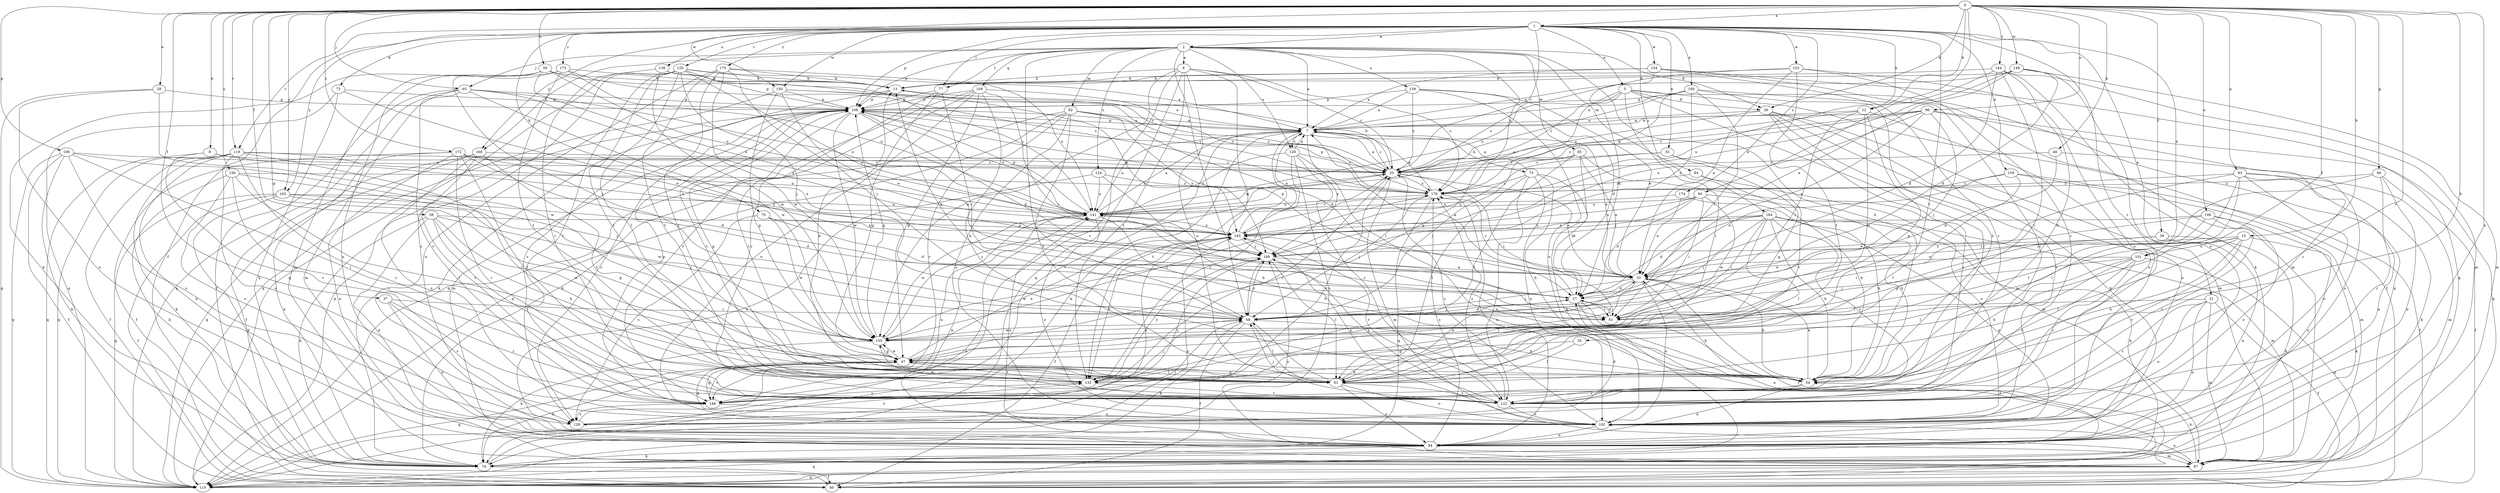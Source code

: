 strict digraph  {
0;
1;
2;
5;
6;
7;
8;
10;
12;
13;
20;
26;
27;
28;
31;
32;
33;
35;
37;
38;
39;
40;
46;
47;
48;
50;
54;
60;
61;
65;
68;
70;
72;
73;
74;
77;
81;
82;
84;
85;
87;
93;
94;
96;
100;
101;
102;
106;
108;
109;
115;
119;
120;
122;
124;
128;
129;
135;
138;
139;
141;
144;
148;
149;
150;
153;
154;
155;
156;
159;
160;
162;
163;
164;
166;
169;
172;
173;
174;
175;
176;
0 -> 1  [label=a];
0 -> 8  [label=b];
0 -> 10  [label=b];
0 -> 12  [label=b];
0 -> 26  [label=d];
0 -> 28  [label=e];
0 -> 35  [label=f];
0 -> 37  [label=f];
0 -> 38  [label=f];
0 -> 39  [label=f];
0 -> 46  [label=g];
0 -> 47  [label=g];
0 -> 48  [label=h];
0 -> 50  [label=h];
0 -> 54  [label=h];
0 -> 60  [label=i];
0 -> 65  [label=j];
0 -> 93  [label=n];
0 -> 94  [label=n];
0 -> 96  [label=o];
0 -> 100  [label=o];
0 -> 106  [label=p];
0 -> 119  [label=r];
0 -> 144  [label=v];
0 -> 148  [label=v];
0 -> 149  [label=w];
0 -> 150  [label=w];
0 -> 156  [label=x];
0 -> 163  [label=y];
0 -> 172  [label=z];
1 -> 2  [label=a];
1 -> 5  [label=a];
1 -> 12  [label=b];
1 -> 20  [label=c];
1 -> 31  [label=e];
1 -> 32  [label=e];
1 -> 40  [label=f];
1 -> 70  [label=k];
1 -> 72  [label=k];
1 -> 77  [label=l];
1 -> 101  [label=o];
1 -> 108  [label=p];
1 -> 119  [label=r];
1 -> 120  [label=r];
1 -> 122  [label=r];
1 -> 135  [label=t];
1 -> 138  [label=u];
1 -> 150  [label=w];
1 -> 153  [label=w];
1 -> 154  [label=w];
1 -> 159  [label=x];
1 -> 160  [label=x];
1 -> 163  [label=y];
1 -> 164  [label=y];
1 -> 166  [label=y];
1 -> 173  [label=z];
1 -> 174  [label=z];
1 -> 175  [label=z];
2 -> 6  [label=a];
2 -> 7  [label=a];
2 -> 26  [label=d];
2 -> 54  [label=h];
2 -> 65  [label=j];
2 -> 68  [label=j];
2 -> 77  [label=l];
2 -> 82  [label=m];
2 -> 84  [label=m];
2 -> 85  [label=m];
2 -> 108  [label=p];
2 -> 109  [label=q];
2 -> 124  [label=s];
2 -> 128  [label=s];
2 -> 139  [label=u];
2 -> 166  [label=y];
2 -> 169  [label=y];
2 -> 176  [label=z];
5 -> 20  [label=c];
5 -> 26  [label=d];
5 -> 40  [label=f];
5 -> 47  [label=g];
5 -> 81  [label=l];
5 -> 115  [label=q];
5 -> 122  [label=r];
5 -> 141  [label=u];
6 -> 13  [label=b];
6 -> 20  [label=c];
6 -> 68  [label=j];
6 -> 81  [label=l];
6 -> 115  [label=q];
6 -> 135  [label=t];
6 -> 148  [label=v];
6 -> 155  [label=w];
6 -> 176  [label=z];
7 -> 20  [label=c];
7 -> 33  [label=e];
7 -> 73  [label=k];
7 -> 74  [label=k];
7 -> 108  [label=p];
7 -> 128  [label=s];
7 -> 135  [label=t];
7 -> 141  [label=u];
7 -> 148  [label=v];
7 -> 169  [label=y];
8 -> 20  [label=c];
8 -> 115  [label=q];
8 -> 148  [label=v];
8 -> 162  [label=x];
10 -> 33  [label=e];
10 -> 54  [label=h];
10 -> 74  [label=k];
10 -> 81  [label=l];
10 -> 101  [label=o];
10 -> 148  [label=v];
10 -> 155  [label=w];
12 -> 7  [label=a];
12 -> 20  [label=c];
12 -> 47  [label=g];
12 -> 61  [label=i];
12 -> 102  [label=o];
12 -> 155  [label=w];
13 -> 108  [label=p];
13 -> 129  [label=s];
13 -> 162  [label=x];
20 -> 7  [label=a];
20 -> 13  [label=b];
20 -> 33  [label=e];
20 -> 61  [label=i];
20 -> 87  [label=m];
20 -> 135  [label=t];
20 -> 141  [label=u];
20 -> 176  [label=z];
26 -> 7  [label=a];
26 -> 20  [label=c];
26 -> 74  [label=k];
26 -> 87  [label=m];
26 -> 94  [label=n];
26 -> 102  [label=o];
26 -> 129  [label=s];
27 -> 7  [label=a];
27 -> 40  [label=f];
27 -> 54  [label=h];
27 -> 61  [label=i];
27 -> 68  [label=j];
28 -> 94  [label=n];
28 -> 108  [label=p];
28 -> 115  [label=q];
28 -> 155  [label=w];
31 -> 40  [label=f];
31 -> 61  [label=i];
31 -> 87  [label=m];
31 -> 94  [label=n];
31 -> 102  [label=o];
31 -> 122  [label=r];
32 -> 20  [label=c];
32 -> 47  [label=g];
32 -> 135  [label=t];
32 -> 169  [label=y];
33 -> 27  [label=d];
33 -> 40  [label=f];
33 -> 54  [label=h];
33 -> 68  [label=j];
33 -> 81  [label=l];
33 -> 102  [label=o];
33 -> 108  [label=p];
33 -> 176  [label=z];
35 -> 47  [label=g];
35 -> 81  [label=l];
37 -> 61  [label=i];
37 -> 94  [label=n];
37 -> 122  [label=r];
37 -> 148  [label=v];
38 -> 54  [label=h];
38 -> 68  [label=j];
38 -> 74  [label=k];
38 -> 94  [label=n];
38 -> 122  [label=r];
38 -> 155  [label=w];
38 -> 162  [label=x];
39 -> 61  [label=i];
39 -> 74  [label=k];
39 -> 94  [label=n];
39 -> 169  [label=y];
46 -> 40  [label=f];
46 -> 61  [label=i];
46 -> 94  [label=n];
46 -> 122  [label=r];
46 -> 176  [label=z];
47 -> 54  [label=h];
47 -> 74  [label=k];
47 -> 81  [label=l];
47 -> 115  [label=q];
47 -> 135  [label=t];
47 -> 148  [label=v];
47 -> 155  [label=w];
47 -> 162  [label=x];
48 -> 20  [label=c];
48 -> 27  [label=d];
48 -> 102  [label=o];
50 -> 13  [label=b];
50 -> 20  [label=c];
50 -> 68  [label=j];
50 -> 74  [label=k];
50 -> 141  [label=u];
50 -> 162  [label=x];
54 -> 33  [label=e];
54 -> 94  [label=n];
54 -> 122  [label=r];
54 -> 162  [label=x];
60 -> 27  [label=d];
60 -> 54  [label=h];
60 -> 61  [label=i];
60 -> 141  [label=u];
60 -> 155  [label=w];
60 -> 162  [label=x];
60 -> 169  [label=y];
61 -> 27  [label=d];
65 -> 40  [label=f];
65 -> 87  [label=m];
65 -> 108  [label=p];
65 -> 115  [label=q];
65 -> 141  [label=u];
65 -> 148  [label=v];
65 -> 155  [label=w];
65 -> 169  [label=y];
68 -> 13  [label=b];
68 -> 27  [label=d];
68 -> 40  [label=f];
68 -> 54  [label=h];
68 -> 74  [label=k];
68 -> 81  [label=l];
68 -> 155  [label=w];
68 -> 169  [label=y];
70 -> 27  [label=d];
70 -> 129  [label=s];
70 -> 155  [label=w];
70 -> 162  [label=x];
72 -> 33  [label=e];
72 -> 74  [label=k];
72 -> 108  [label=p];
72 -> 115  [label=q];
73 -> 7  [label=a];
73 -> 27  [label=d];
73 -> 54  [label=h];
73 -> 81  [label=l];
73 -> 102  [label=o];
73 -> 122  [label=r];
73 -> 176  [label=z];
74 -> 40  [label=f];
74 -> 162  [label=x];
77 -> 47  [label=g];
77 -> 61  [label=i];
77 -> 108  [label=p];
77 -> 122  [label=r];
81 -> 13  [label=b];
81 -> 33  [label=e];
81 -> 47  [label=g];
81 -> 68  [label=j];
81 -> 94  [label=n];
81 -> 102  [label=o];
81 -> 122  [label=r];
82 -> 7  [label=a];
82 -> 27  [label=d];
82 -> 54  [label=h];
82 -> 74  [label=k];
82 -> 102  [label=o];
82 -> 115  [label=q];
82 -> 148  [label=v];
82 -> 169  [label=y];
84 -> 54  [label=h];
84 -> 102  [label=o];
84 -> 176  [label=z];
85 -> 20  [label=c];
85 -> 33  [label=e];
85 -> 68  [label=j];
85 -> 74  [label=k];
85 -> 87  [label=m];
85 -> 135  [label=t];
87 -> 54  [label=h];
87 -> 102  [label=o];
87 -> 115  [label=q];
87 -> 169  [label=y];
93 -> 68  [label=j];
93 -> 74  [label=k];
93 -> 81  [label=l];
93 -> 87  [label=m];
93 -> 94  [label=n];
93 -> 102  [label=o];
93 -> 135  [label=t];
93 -> 176  [label=z];
94 -> 74  [label=k];
94 -> 87  [label=m];
94 -> 115  [label=q];
94 -> 141  [label=u];
94 -> 176  [label=z];
96 -> 7  [label=a];
96 -> 20  [label=c];
96 -> 33  [label=e];
96 -> 68  [label=j];
96 -> 115  [label=q];
96 -> 122  [label=r];
96 -> 162  [label=x];
96 -> 176  [label=z];
100 -> 33  [label=e];
100 -> 47  [label=g];
100 -> 94  [label=n];
100 -> 102  [label=o];
100 -> 122  [label=r];
100 -> 162  [label=x];
101 -> 33  [label=e];
101 -> 54  [label=h];
101 -> 68  [label=j];
101 -> 81  [label=l];
101 -> 115  [label=q];
101 -> 122  [label=r];
101 -> 148  [label=v];
102 -> 20  [label=c];
102 -> 47  [label=g];
102 -> 94  [label=n];
102 -> 162  [label=x];
106 -> 20  [label=c];
106 -> 40  [label=f];
106 -> 68  [label=j];
106 -> 74  [label=k];
106 -> 81  [label=l];
106 -> 115  [label=q];
106 -> 129  [label=s];
108 -> 7  [label=a];
108 -> 20  [label=c];
108 -> 27  [label=d];
108 -> 74  [label=k];
108 -> 81  [label=l];
108 -> 87  [label=m];
108 -> 129  [label=s];
108 -> 135  [label=t];
108 -> 141  [label=u];
108 -> 155  [label=w];
109 -> 47  [label=g];
109 -> 54  [label=h];
109 -> 61  [label=i];
109 -> 102  [label=o];
109 -> 108  [label=p];
109 -> 115  [label=q];
109 -> 148  [label=v];
109 -> 176  [label=z];
115 -> 33  [label=e];
115 -> 108  [label=p];
115 -> 141  [label=u];
119 -> 20  [label=c];
119 -> 40  [label=f];
119 -> 74  [label=k];
119 -> 81  [label=l];
119 -> 94  [label=n];
119 -> 102  [label=o];
119 -> 115  [label=q];
119 -> 122  [label=r];
119 -> 141  [label=u];
120 -> 7  [label=a];
120 -> 13  [label=b];
120 -> 68  [label=j];
120 -> 81  [label=l];
120 -> 108  [label=p];
120 -> 115  [label=q];
120 -> 129  [label=s];
120 -> 135  [label=t];
120 -> 148  [label=v];
120 -> 169  [label=y];
122 -> 68  [label=j];
122 -> 102  [label=o];
122 -> 155  [label=w];
122 -> 169  [label=y];
122 -> 176  [label=z];
124 -> 54  [label=h];
124 -> 94  [label=n];
124 -> 141  [label=u];
124 -> 176  [label=z];
128 -> 7  [label=a];
128 -> 20  [label=c];
128 -> 61  [label=i];
128 -> 122  [label=r];
128 -> 129  [label=s];
128 -> 135  [label=t];
128 -> 141  [label=u];
129 -> 27  [label=d];
129 -> 68  [label=j];
129 -> 135  [label=t];
129 -> 141  [label=u];
129 -> 162  [label=x];
135 -> 68  [label=j];
135 -> 108  [label=p];
135 -> 122  [label=r];
135 -> 148  [label=v];
135 -> 169  [label=y];
138 -> 13  [label=b];
138 -> 122  [label=r];
138 -> 141  [label=u];
138 -> 155  [label=w];
139 -> 7  [label=a];
139 -> 20  [label=c];
139 -> 27  [label=d];
139 -> 33  [label=e];
139 -> 102  [label=o];
139 -> 108  [label=p];
141 -> 7  [label=a];
141 -> 54  [label=h];
141 -> 94  [label=n];
141 -> 102  [label=o];
141 -> 108  [label=p];
141 -> 155  [label=w];
141 -> 162  [label=x];
144 -> 13  [label=b];
144 -> 27  [label=d];
144 -> 54  [label=h];
144 -> 74  [label=k];
144 -> 81  [label=l];
144 -> 87  [label=m];
144 -> 162  [label=x];
148 -> 20  [label=c];
148 -> 47  [label=g];
148 -> 102  [label=o];
148 -> 108  [label=p];
148 -> 129  [label=s];
148 -> 169  [label=y];
149 -> 7  [label=a];
149 -> 13  [label=b];
149 -> 27  [label=d];
149 -> 33  [label=e];
149 -> 87  [label=m];
149 -> 102  [label=o];
149 -> 162  [label=x];
150 -> 7  [label=a];
150 -> 33  [label=e];
150 -> 47  [label=g];
150 -> 108  [label=p];
150 -> 115  [label=q];
150 -> 176  [label=z];
153 -> 13  [label=b];
153 -> 33  [label=e];
153 -> 102  [label=o];
153 -> 122  [label=r];
153 -> 135  [label=t];
153 -> 141  [label=u];
154 -> 7  [label=a];
154 -> 13  [label=b];
154 -> 27  [label=d];
154 -> 87  [label=m];
154 -> 115  [label=q];
154 -> 122  [label=r];
155 -> 20  [label=c];
155 -> 47  [label=g];
155 -> 74  [label=k];
155 -> 108  [label=p];
155 -> 176  [label=z];
156 -> 74  [label=k];
156 -> 81  [label=l];
156 -> 122  [label=r];
156 -> 129  [label=s];
156 -> 155  [label=w];
156 -> 176  [label=z];
159 -> 33  [label=e];
159 -> 40  [label=f];
159 -> 81  [label=l];
159 -> 87  [label=m];
159 -> 176  [label=z];
160 -> 7  [label=a];
160 -> 20  [label=c];
160 -> 54  [label=h];
160 -> 61  [label=i];
160 -> 108  [label=p];
160 -> 122  [label=r];
160 -> 169  [label=y];
160 -> 176  [label=z];
162 -> 7  [label=a];
162 -> 20  [label=c];
162 -> 40  [label=f];
162 -> 122  [label=r];
162 -> 135  [label=t];
162 -> 169  [label=y];
163 -> 27  [label=d];
163 -> 40  [label=f];
163 -> 47  [label=g];
163 -> 74  [label=k];
163 -> 115  [label=q];
163 -> 141  [label=u];
164 -> 27  [label=d];
164 -> 54  [label=h];
164 -> 61  [label=i];
164 -> 68  [label=j];
164 -> 74  [label=k];
164 -> 81  [label=l];
164 -> 87  [label=m];
164 -> 94  [label=n];
164 -> 148  [label=v];
164 -> 162  [label=x];
164 -> 169  [label=y];
166 -> 20  [label=c];
166 -> 40  [label=f];
166 -> 102  [label=o];
166 -> 115  [label=q];
166 -> 135  [label=t];
166 -> 148  [label=v];
169 -> 33  [label=e];
169 -> 68  [label=j];
169 -> 81  [label=l];
169 -> 141  [label=u];
169 -> 155  [label=w];
172 -> 20  [label=c];
172 -> 27  [label=d];
172 -> 40  [label=f];
172 -> 74  [label=k];
172 -> 94  [label=n];
172 -> 122  [label=r];
172 -> 135  [label=t];
172 -> 162  [label=x];
172 -> 169  [label=y];
173 -> 13  [label=b];
173 -> 87  [label=m];
173 -> 94  [label=n];
173 -> 135  [label=t];
173 -> 141  [label=u];
173 -> 176  [label=z];
174 -> 33  [label=e];
174 -> 54  [label=h];
174 -> 141  [label=u];
175 -> 13  [label=b];
175 -> 68  [label=j];
175 -> 81  [label=l];
175 -> 94  [label=n];
175 -> 135  [label=t];
175 -> 141  [label=u];
175 -> 155  [label=w];
176 -> 7  [label=a];
176 -> 68  [label=j];
176 -> 94  [label=n];
176 -> 108  [label=p];
176 -> 115  [label=q];
176 -> 141  [label=u];
}
